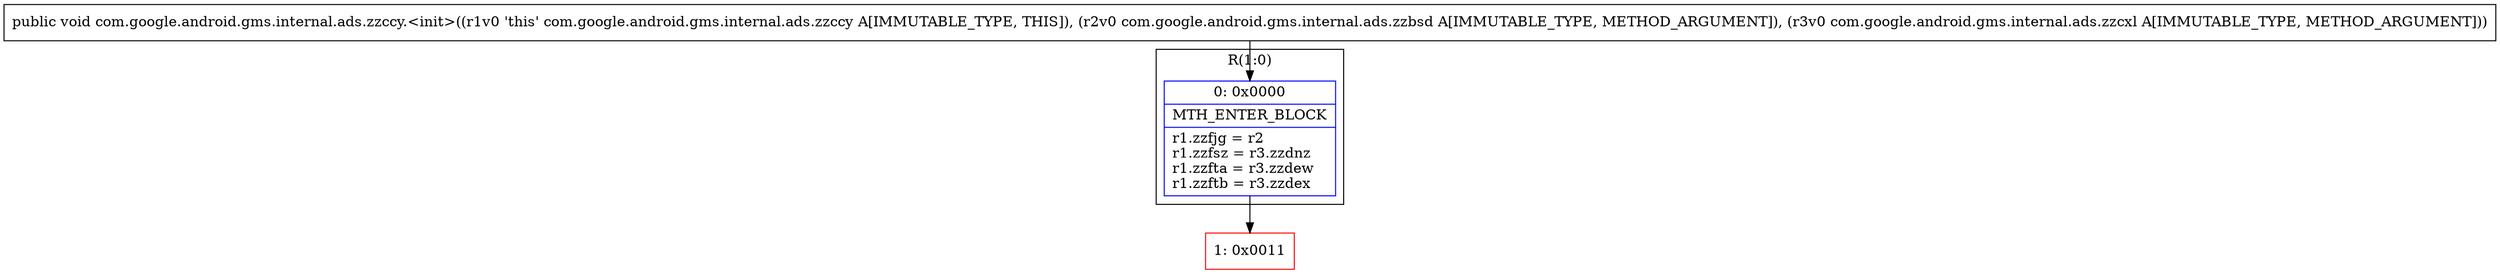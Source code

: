 digraph "CFG forcom.google.android.gms.internal.ads.zzccy.\<init\>(Lcom\/google\/android\/gms\/internal\/ads\/zzbsd;Lcom\/google\/android\/gms\/internal\/ads\/zzcxl;)V" {
subgraph cluster_Region_1978464311 {
label = "R(1:0)";
node [shape=record,color=blue];
Node_0 [shape=record,label="{0\:\ 0x0000|MTH_ENTER_BLOCK\l|r1.zzfjg = r2\lr1.zzfsz = r3.zzdnz\lr1.zzfta = r3.zzdew\lr1.zzftb = r3.zzdex\l}"];
}
Node_1 [shape=record,color=red,label="{1\:\ 0x0011}"];
MethodNode[shape=record,label="{public void com.google.android.gms.internal.ads.zzccy.\<init\>((r1v0 'this' com.google.android.gms.internal.ads.zzccy A[IMMUTABLE_TYPE, THIS]), (r2v0 com.google.android.gms.internal.ads.zzbsd A[IMMUTABLE_TYPE, METHOD_ARGUMENT]), (r3v0 com.google.android.gms.internal.ads.zzcxl A[IMMUTABLE_TYPE, METHOD_ARGUMENT])) }"];
MethodNode -> Node_0;
Node_0 -> Node_1;
}

